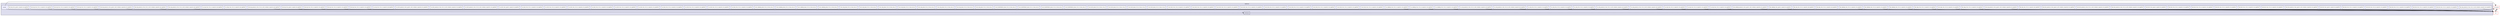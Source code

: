 digraph "src/core/NEON/kernels/arm_conv/depthwise/kernels" {
  compound=true
  node [ fontsize="10", fontname="Helvetica"];
  edge [ labelfontsize="10", labelfontname="Helvetica"];
  subgraph clusterdir_abb214ad2a926c78a0f27cabc6cb4a00 {
    graph [ bgcolor="#ddddee", pencolor="black", label="depthwise" fontname="Helvetica", fontsize="10", URL="dir_abb214ad2a926c78a0f27cabc6cb4a00.xhtml"]
  dir_b7f97eccce2eea27364902fe679cf4c6 [shape=box label="interleaves" URL="dir_b7f97eccce2eea27364902fe679cf4c6.xhtml"];
  subgraph clusterdir_032f7aa13c62ebf44c0c8538051c1ee7 {
    graph [ bgcolor="#eeeeff", pencolor="black", label="" URL="dir_032f7aa13c62ebf44c0c8538051c1ee7.xhtml"];
    dir_032f7aa13c62ebf44c0c8538051c1ee7 [shape=plaintext label="kernels"];
  dir_f6d7838250057973bc3dc65aee3a9d9a [shape=box label="a64_fp16_nhwc_3x3_s1_output2x2_mla_depthfirst" fillcolor="white" style="filled" URL="dir_f6d7838250057973bc3dc65aee3a9d9a.xhtml"];
  dir_438faa24d09614a4978b2c9760126fe2 [shape=box label="a64_fp16_nhwc_3x3_s1_output3x3_mla_depthfirst" fillcolor="white" style="filled" URL="dir_438faa24d09614a4978b2c9760126fe2.xhtml"];
  dir_503144d54843001bd0a1c6c820e11b83 [shape=box label="a64_fp16_nhwc_3x3_s1_output4x4_mla_depthfirst" fillcolor="white" style="filled" URL="dir_503144d54843001bd0a1c6c820e11b83.xhtml"];
  dir_2e04074028bdd481e4ec9314dd10cd1e [shape=box label="a64_fp16_nhwc_3x3_s2_output2x2_mla_depthfirst" fillcolor="white" style="filled" URL="dir_2e04074028bdd481e4ec9314dd10cd1e.xhtml"];
  dir_dcdda514a6af5fcbef1fa5b4e03271fc [shape=box label="a64_fp16_nhwc_5x5_s1_output2x2_mla_depthfirst" fillcolor="white" style="filled" URL="dir_dcdda514a6af5fcbef1fa5b4e03271fc.xhtml"];
  dir_c05ec18f251a6d9998ed06f4f6f7e27e [shape=box label="a64_fp16_nhwc_generic_output9_mla_depthfirst" fillcolor="white" style="filled" URL="dir_c05ec18f251a6d9998ed06f4f6f7e27e.xhtml"];
  dir_b9263475ba6e4368cadb75e1bc621628 [shape=box label="a64_fp16_packed_to_nhwc_generic_with_multiplier_output2x8_mla_depthfirst" fillcolor="white" style="filled" URL="dir_b9263475ba6e4368cadb75e1bc621628.xhtml"];
  dir_bd7b1c950310814bf16be817d594cc5d [shape=box label="a64_fp32_nhwc_3x3_s1_output2x2_mla_depthfirst" fillcolor="white" style="filled" URL="dir_bd7b1c950310814bf16be817d594cc5d.xhtml"];
  dir_3d94800749ff6464599e22c42619e3d1 [shape=box label="a64_fp32_nhwc_3x3_s1_output3x3_mla_depthfirst" fillcolor="white" style="filled" URL="dir_3d94800749ff6464599e22c42619e3d1.xhtml"];
  dir_e8b43372ba4b9c00a3142f05b7715ca6 [shape=box label="a64_fp32_nhwc_3x3_s1_output4x4_mla_depthfirst" fillcolor="white" style="filled" URL="dir_e8b43372ba4b9c00a3142f05b7715ca6.xhtml"];
  dir_b45972074d6e0a7352ab222f0a49631b [shape=box label="a64_fp32_nhwc_3x3_s2_output2x2_mla_depthfirst" fillcolor="white" style="filled" URL="dir_b45972074d6e0a7352ab222f0a49631b.xhtml"];
  dir_bb8f6908e38e409e3fc1a54ceba1b530 [shape=box label="a64_fp32_nhwc_5x5_s1_output2x2_mla_depthfirst" fillcolor="white" style="filled" URL="dir_bb8f6908e38e409e3fc1a54ceba1b530.xhtml"];
  dir_7dc08dbff812ab737d731eff67efe6f9 [shape=box label="a64_fp32_nhwc_generic_output9_mla_depthfirst" fillcolor="white" style="filled" URL="dir_7dc08dbff812ab737d731eff67efe6f9.xhtml"];
  dir_100c9e9c6a03500c668dcbd9cdee2e4a [shape=box label="a64_fp32_packed_to_nhwc_3x3_s2_with_multiplier_output3x3_mla_depthfirst" fillcolor="white" style="filled" URL="dir_100c9e9c6a03500c668dcbd9cdee2e4a.xhtml"];
  dir_5fcd67f9a14af02cd68579241d75cb4c [shape=box label="a64_fp32_packed_to_nhwc_5x5_s1_with_multiplier_output2x4_mla_depthfirst" fillcolor="white" style="filled" URL="dir_5fcd67f9a14af02cd68579241d75cb4c.xhtml"];
  dir_be9342ba2b50144085de9ef2e5be0c70 [shape=box label="a64_fp32_packed_to_nhwc_generic_with_multiplier_output2x8_mla_depthfirst" fillcolor="white" style="filled" URL="dir_be9342ba2b50144085de9ef2e5be0c70.xhtml"];
  dir_5911abd6c57baa997205a24e12816890 [shape=box label="a64_s8q_nhwc_3x3_s1_output2x2_dot_depthfirst" fillcolor="white" style="filled" URL="dir_5911abd6c57baa997205a24e12816890.xhtml"];
  dir_aacd01f21199a505ec8fc75d8101d326 [shape=box label="a64_s8q_nhwc_3x3_s1_output2x2_mla_depthfirst" fillcolor="white" style="filled" URL="dir_aacd01f21199a505ec8fc75d8101d326.xhtml"];
  dir_95e04e7f25acd4f28efbdddf9a2fbd87 [shape=box label="a64_s8q_nhwc_3x3_s2_output2x2_mla_depthfirst" fillcolor="white" style="filled" URL="dir_95e04e7f25acd4f28efbdddf9a2fbd87.xhtml"];
  dir_014d8b072cbd148bd11129c1cf113b56 [shape=box label="a64_s8q_nhwc_5x5_s1_output2x2_mla_depthfirst" fillcolor="white" style="filled" URL="dir_014d8b072cbd148bd11129c1cf113b56.xhtml"];
  dir_e8efd6aab709a4400d1df760b13f13c2 [shape=box label="a64_s8q_nhwc_generic_output9_mla_depthfirst" fillcolor="white" style="filled" URL="dir_e8efd6aab709a4400d1df760b13f13c2.xhtml"];
  dir_efacc1e1a8f152d15b2e1261b189f381 [shape=box label="a64_s8q_packed_to_nhwc_3x3_s2_with_multiplier_output2x4_dot_depthfirst" fillcolor="white" style="filled" URL="dir_efacc1e1a8f152d15b2e1261b189f381.xhtml"];
  dir_e23e6ec21369d96047cf7014bd5566d9 [shape=box label="a64_s8q_packed_to_nhwc_5x5_s1_with_multiplier_output4x2_dot_depthfirst" fillcolor="white" style="filled" URL="dir_e23e6ec21369d96047cf7014bd5566d9.xhtml"];
  dir_697cb513925c6fed897ffed92c7b6bae [shape=box label="a64_s8q_packed_to_nhwc_generic_with_multiplier_output2x8_mla_depthfirst" fillcolor="white" style="filled" URL="dir_697cb513925c6fed897ffed92c7b6bae.xhtml"];
  dir_eb1b409caabdb31976ae1b6d4875cb89 [shape=box label="a64_s8qs_nhwc_3x3_s1_output2x2_dot_depthfirst" fillcolor="white" style="filled" URL="dir_eb1b409caabdb31976ae1b6d4875cb89.xhtml"];
  dir_c97548d39150057567a132df7c4d61b4 [shape=box label="a64_u8q_nhwc_3x3_s1_output2x2_dot_depthfirst" fillcolor="white" style="filled" URL="dir_c97548d39150057567a132df7c4d61b4.xhtml"];
  dir_85562dfbf17db5d8a5ce180a29f04330 [shape=box label="a64_u8q_nhwc_3x3_s1_output2x2_mla_depthfirst" fillcolor="white" style="filled" URL="dir_85562dfbf17db5d8a5ce180a29f04330.xhtml"];
  dir_7d827282290a0ed7fc63de04cf056542 [shape=box label="a64_u8q_nhwc_3x3_s2_output2x2_mla_depthfirst" fillcolor="white" style="filled" URL="dir_7d827282290a0ed7fc63de04cf056542.xhtml"];
  dir_d8a9276692541f40c5e98cb1ad842837 [shape=box label="a64_u8q_nhwc_5x5_s1_output2x2_mla_depthfirst" fillcolor="white" style="filled" URL="dir_d8a9276692541f40c5e98cb1ad842837.xhtml"];
  dir_e974d904e446cd455ed18912b9869555 [shape=box label="a64_u8q_nhwc_generic_output9_mla_depthfirst" fillcolor="white" style="filled" URL="dir_e974d904e446cd455ed18912b9869555.xhtml"];
  dir_b54b667e620c1f31ee08385fb009b10f [shape=box label="a64_u8q_packed_to_nhwc_3x3_s2_with_multiplier_output2x4_dot_depthfirst" fillcolor="white" style="filled" URL="dir_b54b667e620c1f31ee08385fb009b10f.xhtml"];
  dir_695cfc63e2d0ef759192eca1f2428ecd [shape=box label="a64_u8q_packed_to_nhwc_5x5_s1_with_multiplier_output4x2_dot_depthfirst" fillcolor="white" style="filled" URL="dir_695cfc63e2d0ef759192eca1f2428ecd.xhtml"];
  dir_ffadd7ec822fb2658de84d6de0b33733 [shape=box label="a64_u8q_packed_to_nhwc_generic_with_multiplier_output2x8_mla_depthfirst" fillcolor="white" style="filled" URL="dir_ffadd7ec822fb2658de84d6de0b33733.xhtml"];
  dir_9b28316a94ab6743cb76b3142e9aa4a8 [shape=box label="a64_u8qa_nhwc_3x3_s1_output2x2_mla_depthfirst" fillcolor="white" style="filled" URL="dir_9b28316a94ab6743cb76b3142e9aa4a8.xhtml"];
  dir_028652036eff5ef9b58024a7dd5645b1 [shape=box label="a64_u8qa_nhwc_3x3_s2_output2x2_mla_depthfirst" fillcolor="white" style="filled" URL="dir_028652036eff5ef9b58024a7dd5645b1.xhtml"];
  dir_9ef1610b8ab4bc56417c3d88a38b7fd4 [shape=box label="a64_u8qa_nhwc_5x5_s1_output2x2_mla_depthfirst" fillcolor="white" style="filled" URL="dir_9ef1610b8ab4bc56417c3d88a38b7fd4.xhtml"];
  dir_7980eb197623e559389d93bc801fcc04 [shape=box label="a64_u8s8u8q_nhwc_3x3_s1_output2x2_mla_depthfirst" fillcolor="white" style="filled" URL="dir_7980eb197623e559389d93bc801fcc04.xhtml"];
  dir_36dca988233c50eca9aa4e2457193ea7 [shape=box label="a64_u8s8u8q_nhwc_3x3_s2_output2x2_mla_depthfirst" fillcolor="white" style="filled" URL="dir_36dca988233c50eca9aa4e2457193ea7.xhtml"];
  dir_57180a4d44e516b79fedd29db9253b09 [shape=box label="a64_u8s8u8q_nhwc_5x5_s1_output2x2_mla_depthfirst" fillcolor="white" style="filled" URL="dir_57180a4d44e516b79fedd29db9253b09.xhtml"];
  dir_24ba48b2e469356dc3b2d8c076e8ee4a [shape=box label="a64_u8s8u8q_nhwc_generic_output9_mla_depthfirst" fillcolor="white" style="filled" URL="dir_24ba48b2e469356dc3b2d8c076e8ee4a.xhtml"];
  dir_66d10938860b4492d74d994ab37fabdf [shape=box label="a64_u8s8u8q_packed_to_nhwc_generic_with_multiplier_output2x8_mla_depthfirst" fillcolor="white" style="filled" URL="dir_66d10938860b4492d74d994ab37fabdf.xhtml"];
  dir_29790c42175c89c7aa993a7b69667304 [shape=box label="sme2_fp16_nhwc_3x3_s1_output2x2_mla_depthfirst" fillcolor="white" style="filled" URL="dir_29790c42175c89c7aa993a7b69667304.xhtml"];
  dir_009d542bc262388d51e12e771e1b8de4 [shape=box label="sme2_fp16_nhwc_3x3_s1_output3x3_mla_depthfirst" fillcolor="white" style="filled" URL="dir_009d542bc262388d51e12e771e1b8de4.xhtml"];
  dir_b220c723e74b3435870ecd58c61fbdca [shape=box label="sme2_fp16_nhwc_3x3_s1_output4x4_mla_depthfirst" fillcolor="white" style="filled" URL="dir_b220c723e74b3435870ecd58c61fbdca.xhtml"];
  dir_e3ba38d798e6d9c7617e9b3c62457b0b [shape=box label="sme2_fp16_nhwc_3x3_s2_output2x2_mla_depthfirst" fillcolor="white" style="filled" URL="dir_e3ba38d798e6d9c7617e9b3c62457b0b.xhtml"];
  dir_d2d34e4c7d7b652c64eadaa96ac3e933 [shape=box label="sme2_fp16_nhwc_5x5_s1_output2x2_mla_depthfirst" fillcolor="white" style="filled" URL="dir_d2d34e4c7d7b652c64eadaa96ac3e933.xhtml"];
  dir_98a535b26c0a13227bfc97db07cb3cd4 [shape=box label="sme2_fp32_nhwc_3x3_s1_output2x2_mla_depthfirst" fillcolor="white" style="filled" URL="dir_98a535b26c0a13227bfc97db07cb3cd4.xhtml"];
  dir_a9a28eafabaf2ec7fcde8b5aa55d500e [shape=box label="sme2_fp32_nhwc_3x3_s1_output3x3_mla_depthfirst" fillcolor="white" style="filled" URL="dir_a9a28eafabaf2ec7fcde8b5aa55d500e.xhtml"];
  dir_c1232ec6e5f2e19b75e4f7babe34bec7 [shape=box label="sme2_fp32_nhwc_3x3_s1_output4x4_mla_depthfirst" fillcolor="white" style="filled" URL="dir_c1232ec6e5f2e19b75e4f7babe34bec7.xhtml"];
  dir_358b60065f0c4bccdd49a3b0ce8017a8 [shape=box label="sme2_fp32_nhwc_3x3_s2_output2x2_mla_depthfirst" fillcolor="white" style="filled" URL="dir_358b60065f0c4bccdd49a3b0ce8017a8.xhtml"];
  dir_3c6d605fb5aadcbe10842e3721c2e70c [shape=box label="sme2_fp32_planar_3x3_s1_4rows_mla_za" fillcolor="white" style="filled" URL="dir_3c6d605fb5aadcbe10842e3721c2e70c.xhtml"];
  dir_25de8198b79f6381ed1dda8b8a21dc0a [shape=box label="sme2_fp32_planar_3x3_s2_4rows_mla_za" fillcolor="white" style="filled" URL="dir_25de8198b79f6381ed1dda8b8a21dc0a.xhtml"];
  dir_4fa5ffa87848c7f26bef529285a6049d [shape=box label="sme2_fp32_planar_5x5_s1_4rows_mla_za" fillcolor="white" style="filled" URL="dir_4fa5ffa87848c7f26bef529285a6049d.xhtml"];
  dir_002bf87be7eed8eb82c79ac8748b4284 [shape=box label="sme2_fp32_planar_5x5_s2_4rows_mla_za" fillcolor="white" style="filled" URL="dir_002bf87be7eed8eb82c79ac8748b4284.xhtml"];
  dir_2872afdb6bad007dfdfb49e15abd03d4 [shape=box label="sme2_fp32bf16fp32_planar_3x3_s1_4rows_dot_za" fillcolor="white" style="filled" URL="dir_2872afdb6bad007dfdfb49e15abd03d4.xhtml"];
  dir_26d124525a18a4ac573b3f137e627ff4 [shape=box label="sme2_fp32bf16fp32_planar_3x3_s2_4rows_dot_za" fillcolor="white" style="filled" URL="dir_26d124525a18a4ac573b3f137e627ff4.xhtml"];
  dir_a0b380286c2e00ae56b418db2223f5b3 [shape=box label="sme2_fp32bf16fp32_planar_5x5_s1_4rows_dot_za" fillcolor="white" style="filled" URL="dir_a0b380286c2e00ae56b418db2223f5b3.xhtml"];
  dir_7cc9cbb27727cc797a2b2d650a977477 [shape=box label="sme2_fp32bf16fp32_planar_5x5_s2_4rows_dot_za" fillcolor="white" style="filled" URL="dir_7cc9cbb27727cc797a2b2d650a977477.xhtml"];
  dir_782cbfde8dee5ec80f5e88b6afd549f8 [shape=box label="sme2_s8q_planar_3x3_s1_4rows_dot_za" fillcolor="white" style="filled" URL="dir_782cbfde8dee5ec80f5e88b6afd549f8.xhtml"];
  dir_b1cd9de4c88c960e9072c65b3dd14183 [shape=box label="sme2_s8q_planar_3x3_s2_4rows_dot_za" fillcolor="white" style="filled" URL="dir_b1cd9de4c88c960e9072c65b3dd14183.xhtml"];
  dir_3da98de2515e63d6ef79d7a45b8ae903 [shape=box label="sme2_s8q_planar_5x5_s1_4rows_dot_za" fillcolor="white" style="filled" URL="dir_3da98de2515e63d6ef79d7a45b8ae903.xhtml"];
  dir_11d07c549921f5356bd1d050dc73891a [shape=box label="sme2_s8q_planar_5x5_s2_4rows_dot_za" fillcolor="white" style="filled" URL="dir_11d07c549921f5356bd1d050dc73891a.xhtml"];
  dir_c5ea5dfb211dbc4954a0bf9726867fe7 [shape=box label="sme2_u8q_planar_3x3_s1_4rows_dot_za" fillcolor="white" style="filled" URL="dir_c5ea5dfb211dbc4954a0bf9726867fe7.xhtml"];
  dir_fa8e04d1f878834eb6edc15244ffa9b3 [shape=box label="sme2_u8q_planar_3x3_s2_4rows_dot_za" fillcolor="white" style="filled" URL="dir_fa8e04d1f878834eb6edc15244ffa9b3.xhtml"];
  dir_4d479ce680dd654b77f584805aec8499 [shape=box label="sme2_u8q_planar_5x5_s1_4rows_dot_za" fillcolor="white" style="filled" URL="dir_4d479ce680dd654b77f584805aec8499.xhtml"];
  dir_2925bed4c64842c2fa973ed19137d7f5 [shape=box label="sme2_u8q_planar_5x5_s2_4rows_dot_za" fillcolor="white" style="filled" URL="dir_2925bed4c64842c2fa973ed19137d7f5.xhtml"];
  dir_861e5276204b4e93e0c1d6d17802c250 [shape=box label="sme2_u8s8u8q_planar_3x3_s1_4rows_dot_za" fillcolor="white" style="filled" URL="dir_861e5276204b4e93e0c1d6d17802c250.xhtml"];
  dir_62487da927304b051848bfdd2cb087c9 [shape=box label="sme2_u8s8u8q_planar_3x3_s2_4rows_dot_za" fillcolor="white" style="filled" URL="dir_62487da927304b051848bfdd2cb087c9.xhtml"];
  dir_4c017a8f40d16cb5421c2645a4d3ba01 [shape=box label="sme2_u8s8u8q_planar_5x5_s1_4rows_dot_za" fillcolor="white" style="filled" URL="dir_4c017a8f40d16cb5421c2645a4d3ba01.xhtml"];
  dir_422a43ca104bc854d035aa5f52e708b3 [shape=box label="sme2_u8s8u8q_planar_5x5_s2_4rows_dot_za" fillcolor="white" style="filled" URL="dir_422a43ca104bc854d035aa5f52e708b3.xhtml"];
  dir_420954dfa05176c193bd5f4fa2f553a5 [shape=box label="sve_fp16_nhwc_3x3_s1_output2x2_mla_depthfirst" fillcolor="white" style="filled" URL="dir_420954dfa05176c193bd5f4fa2f553a5.xhtml"];
  dir_6e1efb121dd3d12e199190da38de75e1 [shape=box label="sve_fp16_nhwc_3x3_s1_output3x3_mla_depthfirst" fillcolor="white" style="filled" URL="dir_6e1efb121dd3d12e199190da38de75e1.xhtml"];
  dir_0cd74f74b922c8255a3ca0b0a9ad02b9 [shape=box label="sve_fp16_nhwc_3x3_s1_output4x4_mla_depthfirst" fillcolor="white" style="filled" URL="dir_0cd74f74b922c8255a3ca0b0a9ad02b9.xhtml"];
  dir_73f86dd4ce12f95d6d867b7bc47e856c [shape=box label="sve_fp16_nhwc_3x3_s2_output2x2_mla_depthfirst" fillcolor="white" style="filled" URL="dir_73f86dd4ce12f95d6d867b7bc47e856c.xhtml"];
  dir_a483252354b6481ec3881fcaee0bf667 [shape=box label="sve_fp16_nhwc_5x5_s1_output2x2_mla_depthfirst" fillcolor="white" style="filled" URL="dir_a483252354b6481ec3881fcaee0bf667.xhtml"];
  dir_ca27fb399a6877ca500494bd69e1865a [shape=box label="sve_fp32_nhwc_3x3_s1_output2x2_mla_depthfirst" fillcolor="white" style="filled" URL="dir_ca27fb399a6877ca500494bd69e1865a.xhtml"];
  dir_881ab656f99f9d07c15a69a7b50ce728 [shape=box label="sve_fp32_nhwc_3x3_s1_output3x3_mla_depthfirst" fillcolor="white" style="filled" URL="dir_881ab656f99f9d07c15a69a7b50ce728.xhtml"];
  dir_4adcb0636b2027bd79591c656eb337f5 [shape=box label="sve_fp32_nhwc_3x3_s1_output4x4_mla_depthfirst" fillcolor="white" style="filled" URL="dir_4adcb0636b2027bd79591c656eb337f5.xhtml"];
  dir_c1a6452f29197852d7b611a59d4815e6 [shape=box label="sve_fp32_nhwc_3x3_s2_output2x2_mla_depthfirst" fillcolor="white" style="filled" URL="dir_c1a6452f29197852d7b611a59d4815e6.xhtml"];
  dir_5f34d4715da5dbcafaa573f7624bd26f [shape=box label="sve_fp32_nhwc_5x5_s1_output2x2_mla_depthfirst" fillcolor="white" style="filled" URL="dir_5f34d4715da5dbcafaa573f7624bd26f.xhtml"];
  dir_9ab41939d3fc98cf78d667cc7e358d2d [shape=box label="sve_fp32_nhwc_generic_output9_mla_depthfirst" fillcolor="white" style="filled" URL="dir_9ab41939d3fc98cf78d667cc7e358d2d.xhtml"];
  dir_a750032b2b3ae0987d004a23fffc10e2 [shape=box label="sve_fp32_packed_to_nhwc_3x3_s2_with_multiplier_output3x3_mla_depthfirst" fillcolor="white" style="filled" URL="dir_a750032b2b3ae0987d004a23fffc10e2.xhtml"];
  dir_54801ad94a186d3eb593386dc1525183 [shape=box label="sve_fp32_packed_to_nhwc_5x5_s1_with_multiplier_output2x4_mla_depthfirst" fillcolor="white" style="filled" URL="dir_54801ad94a186d3eb593386dc1525183.xhtml"];
  dir_2d0e5c0a4fbd2014a5a92d03e89d7066 [shape=box label="sve_fp32_packed_to_nhwc_generic_with_multiplier_output2x8_mla_depthfirst" fillcolor="white" style="filled" URL="dir_2d0e5c0a4fbd2014a5a92d03e89d7066.xhtml"];
  dir_319ca8f66e0b3047b259ef148360ef3c [shape=box label="sve_s8q_nhwc_3x3_s1_output2x2_dot_depthfirst" fillcolor="white" style="filled" URL="dir_319ca8f66e0b3047b259ef148360ef3c.xhtml"];
  dir_b762fe51195f69ce3f942f47a62e08ca [shape=box label="sve_s8q_nhwc_3x3_s1_output2x2_mla_depthfirst" fillcolor="white" style="filled" URL="dir_b762fe51195f69ce3f942f47a62e08ca.xhtml"];
  dir_dcb568456fec9f859c676dc4c51e0d39 [shape=box label="sve_s8q_nhwc_3x3_s2_output2x2_mla_depthfirst" fillcolor="white" style="filled" URL="dir_dcb568456fec9f859c676dc4c51e0d39.xhtml"];
  dir_25bbe9c34a5a552c94335d8419239e74 [shape=box label="sve_s8q_nhwc_5x5_s1_output2x2_mla_depthfirst" fillcolor="white" style="filled" URL="dir_25bbe9c34a5a552c94335d8419239e74.xhtml"];
  dir_a86779c5edb1764c05d310e1058f7e8a [shape=box label="sve_s8q_packed_to_nhwc_3x3_s2_with_multiplier_output2x4_dot_depthfirst" fillcolor="white" style="filled" URL="dir_a86779c5edb1764c05d310e1058f7e8a.xhtml"];
  dir_833cd37eb4afaff020c00d6902fb38e5 [shape=box label="sve_s8q_packed_to_nhwc_5x5_s1_with_multiplier_output4x2_dot_depthfirst" fillcolor="white" style="filled" URL="dir_833cd37eb4afaff020c00d6902fb38e5.xhtml"];
  dir_638da73e9a5ccd710c765a5874cc9f96 [shape=box label="sve_s8qs_nhwc_3x3_s1_output2x2_dot_depthfirst" fillcolor="white" style="filled" URL="dir_638da73e9a5ccd710c765a5874cc9f96.xhtml"];
  dir_45e893bd9f9f42f949e8aee63e96850f [shape=box label="sve_u8q_nhwc_3x3_s1_output2x2_dot_depthfirst" fillcolor="white" style="filled" URL="dir_45e893bd9f9f42f949e8aee63e96850f.xhtml"];
  dir_98e571bb4ed455946c19d0f98454736e [shape=box label="sve_u8q_nhwc_3x3_s1_output2x2_mla_depthfirst" fillcolor="white" style="filled" URL="dir_98e571bb4ed455946c19d0f98454736e.xhtml"];
  dir_9960658ec14b35d25ef38a57a625b1df [shape=box label="sve_u8q_nhwc_3x3_s2_output2x2_mla_depthfirst" fillcolor="white" style="filled" URL="dir_9960658ec14b35d25ef38a57a625b1df.xhtml"];
  dir_0540b1fcfd8ef0f2dc1fe73f70f810e1 [shape=box label="sve_u8q_nhwc_5x5_s1_output2x2_mla_depthfirst" fillcolor="white" style="filled" URL="dir_0540b1fcfd8ef0f2dc1fe73f70f810e1.xhtml"];
  dir_e4303d300fa60392760ade8f34ba15d8 [shape=box label="sve_u8q_packed_to_nhwc_3x3_s2_with_multiplier_output2x4_dot_depthfirst" fillcolor="white" style="filled" URL="dir_e4303d300fa60392760ade8f34ba15d8.xhtml"];
  dir_bc24430284b5d2520c736c7c06365751 [shape=box label="sve_u8q_packed_to_nhwc_5x5_s1_with_multiplier_output4x2_dot_depthfirst" fillcolor="white" style="filled" URL="dir_bc24430284b5d2520c736c7c06365751.xhtml"];
  dir_37bb13243943cc5179f7801cfa2e37ef [shape=box label="sve_u8s8u8q_nhwc_3x3_s1_output2x2_mla_depthfirst" fillcolor="white" style="filled" URL="dir_37bb13243943cc5179f7801cfa2e37ef.xhtml"];
  dir_fc926530524ec95aefc8cbe3c0ab389c [shape=box label="sve_u8s8u8q_nhwc_3x3_s2_output2x2_mla_depthfirst" fillcolor="white" style="filled" URL="dir_fc926530524ec95aefc8cbe3c0ab389c.xhtml"];
  dir_6f9867a4d09c7e426acd34e2ab6070e1 [shape=box label="sve_u8s8u8q_nhwc_5x5_s1_output2x2_mla_depthfirst" fillcolor="white" style="filled" URL="dir_6f9867a4d09c7e426acd34e2ab6070e1.xhtml"];
  }
  }
  dir_2c61f424fd391396db977702a2beee9a [shape=box label="cpu" fillcolor="white" style="filled" color="red" URL="dir_2c61f424fd391396db977702a2beee9a.xhtml"];
  dir_9847dd9cb7a28e46201717fa7336cf62 [shape=box label="arm_gemm" fillcolor="white" style="filled" color="red" URL="dir_9847dd9cb7a28e46201717fa7336cf62.xhtml"];
  dir_efacc1e1a8f152d15b2e1261b189f381->dir_2c61f424fd391396db977702a2beee9a [headlabel="1", labeldistance=1.5 headhref="dir_000117_000373.xhtml"];
  dir_36dca988233c50eca9aa4e2457193ea7->dir_2c61f424fd391396db977702a2beee9a [headlabel="1", labeldistance=1.5 headhref="dir_000133_000373.xhtml"];
  dir_b762fe51195f69ce3f942f47a62e08ca->dir_2c61f424fd391396db977702a2beee9a [headlabel="1", labeldistance=1.5 headhref="dir_000162_000373.xhtml"];
  dir_ffadd7ec822fb2658de84d6de0b33733->dir_2c61f424fd391396db977702a2beee9a [headlabel="1", labeldistance=1.5 headhref="dir_000128_000373.xhtml"];
  dir_014d8b072cbd148bd11129c1cf113b56->dir_2c61f424fd391396db977702a2beee9a [headlabel="1", labeldistance=1.5 headhref="dir_000115_000373.xhtml"];
  dir_37bb13243943cc5179f7801cfa2e37ef->dir_2c61f424fd391396db977702a2beee9a [headlabel="1", labeldistance=1.5 headhref="dir_000174_000373.xhtml"];
  dir_95e04e7f25acd4f28efbdddf9a2fbd87->dir_2c61f424fd391396db977702a2beee9a [headlabel="1", labeldistance=1.5 headhref="dir_000114_000373.xhtml"];
  dir_b7f97eccce2eea27364902fe679cf4c6->dir_9847dd9cb7a28e46201717fa7336cf62 [headlabel="1", labeldistance=1.5 headhref="dir_000104_000233.xhtml"];
  dir_e23e6ec21369d96047cf7014bd5566d9->dir_2c61f424fd391396db977702a2beee9a [headlabel="1", labeldistance=1.5 headhref="dir_000118_000373.xhtml"];
  dir_0540b1fcfd8ef0f2dc1fe73f70f810e1->dir_2c61f424fd391396db977702a2beee9a [headlabel="1", labeldistance=1.5 headhref="dir_000171_000373.xhtml"];
  dir_b54b667e620c1f31ee08385fb009b10f->dir_2c61f424fd391396db977702a2beee9a [headlabel="1", labeldistance=1.5 headhref="dir_000126_000373.xhtml"];
  dir_2c61f424fd391396db977702a2beee9a->dir_9847dd9cb7a28e46201717fa7336cf62 [headlabel="1", labeldistance=1.5 headhref="dir_000373_000233.xhtml"];
  dir_dcb568456fec9f859c676dc4c51e0d39->dir_2c61f424fd391396db977702a2beee9a [headlabel="1", labeldistance=1.5 headhref="dir_000163_000373.xhtml"];
  dir_7980eb197623e559389d93bc801fcc04->dir_2c61f424fd391396db977702a2beee9a [headlabel="1", labeldistance=1.5 headhref="dir_000132_000373.xhtml"];
  dir_032f7aa13c62ebf44c0c8538051c1ee7->dir_9847dd9cb7a28e46201717fa7336cf62 [headlabel="80", labeldistance=1.5 headhref="dir_000105_000233.xhtml"];
  dir_032f7aa13c62ebf44c0c8538051c1ee7->dir_b7f97eccce2eea27364902fe679cf4c6 [headlabel="27", labeldistance=1.5 headhref="dir_000105_000104.xhtml"];
  dir_e8efd6aab709a4400d1df760b13f13c2->dir_2c61f424fd391396db977702a2beee9a [headlabel="1", labeldistance=1.5 headhref="dir_000116_000373.xhtml"];
  dir_e974d904e446cd455ed18912b9869555->dir_2c61f424fd391396db977702a2beee9a [headlabel="1", labeldistance=1.5 headhref="dir_000125_000373.xhtml"];
  dir_aacd01f21199a505ec8fc75d8101d326->dir_2c61f424fd391396db977702a2beee9a [headlabel="1", labeldistance=1.5 headhref="dir_000113_000373.xhtml"];
  dir_a86779c5edb1764c05d310e1058f7e8a->dir_2c61f424fd391396db977702a2beee9a [headlabel="1", labeldistance=1.5 headhref="dir_000165_000373.xhtml"];
  dir_e4303d300fa60392760ade8f34ba15d8->dir_2c61f424fd391396db977702a2beee9a [headlabel="1", labeldistance=1.5 headhref="dir_000172_000373.xhtml"];
  dir_6f9867a4d09c7e426acd34e2ab6070e1->dir_2c61f424fd391396db977702a2beee9a [headlabel="1", labeldistance=1.5 headhref="dir_000176_000373.xhtml"];
  dir_bc24430284b5d2520c736c7c06365751->dir_2c61f424fd391396db977702a2beee9a [headlabel="1", labeldistance=1.5 headhref="dir_000173_000373.xhtml"];
  dir_9b28316a94ab6743cb76b3142e9aa4a8->dir_2c61f424fd391396db977702a2beee9a [headlabel="1", labeldistance=1.5 headhref="dir_000129_000373.xhtml"];
  dir_57180a4d44e516b79fedd29db9253b09->dir_2c61f424fd391396db977702a2beee9a [headlabel="1", labeldistance=1.5 headhref="dir_000134_000373.xhtml"];
  dir_9ef1610b8ab4bc56417c3d88a38b7fd4->dir_2c61f424fd391396db977702a2beee9a [headlabel="1", labeldistance=1.5 headhref="dir_000131_000373.xhtml"];
  dir_697cb513925c6fed897ffed92c7b6bae->dir_2c61f424fd391396db977702a2beee9a [headlabel="1", labeldistance=1.5 headhref="dir_000119_000373.xhtml"];
  dir_833cd37eb4afaff020c00d6902fb38e5->dir_2c61f424fd391396db977702a2beee9a [headlabel="1", labeldistance=1.5 headhref="dir_000166_000373.xhtml"];
  dir_028652036eff5ef9b58024a7dd5645b1->dir_2c61f424fd391396db977702a2beee9a [headlabel="1", labeldistance=1.5 headhref="dir_000130_000373.xhtml"];
  dir_d8a9276692541f40c5e98cb1ad842837->dir_2c61f424fd391396db977702a2beee9a [headlabel="1", labeldistance=1.5 headhref="dir_000124_000373.xhtml"];
  dir_98e571bb4ed455946c19d0f98454736e->dir_2c61f424fd391396db977702a2beee9a [headlabel="1", labeldistance=1.5 headhref="dir_000169_000373.xhtml"];
  dir_9960658ec14b35d25ef38a57a625b1df->dir_2c61f424fd391396db977702a2beee9a [headlabel="1", labeldistance=1.5 headhref="dir_000170_000373.xhtml"];
  dir_24ba48b2e469356dc3b2d8c076e8ee4a->dir_2c61f424fd391396db977702a2beee9a [headlabel="1", labeldistance=1.5 headhref="dir_000135_000373.xhtml"];
  dir_fc926530524ec95aefc8cbe3c0ab389c->dir_2c61f424fd391396db977702a2beee9a [headlabel="1", labeldistance=1.5 headhref="dir_000175_000373.xhtml"];
  dir_7d827282290a0ed7fc63de04cf056542->dir_2c61f424fd391396db977702a2beee9a [headlabel="1", labeldistance=1.5 headhref="dir_000123_000373.xhtml"];
  dir_25bbe9c34a5a552c94335d8419239e74->dir_2c61f424fd391396db977702a2beee9a [headlabel="1", labeldistance=1.5 headhref="dir_000164_000373.xhtml"];
  dir_66d10938860b4492d74d994ab37fabdf->dir_2c61f424fd391396db977702a2beee9a [headlabel="1", labeldistance=1.5 headhref="dir_000136_000373.xhtml"];
  dir_85562dfbf17db5d8a5ce180a29f04330->dir_2c61f424fd391396db977702a2beee9a [headlabel="1", labeldistance=1.5 headhref="dir_000122_000373.xhtml"];
  dir_695cfc63e2d0ef759192eca1f2428ecd->dir_2c61f424fd391396db977702a2beee9a [headlabel="1", labeldistance=1.5 headhref="dir_000127_000373.xhtml"];
  dir_9847dd9cb7a28e46201717fa7336cf62->dir_2c61f424fd391396db977702a2beee9a [headlabel="27", labeldistance=1.5 headhref="dir_000233_000373.xhtml"];
}

